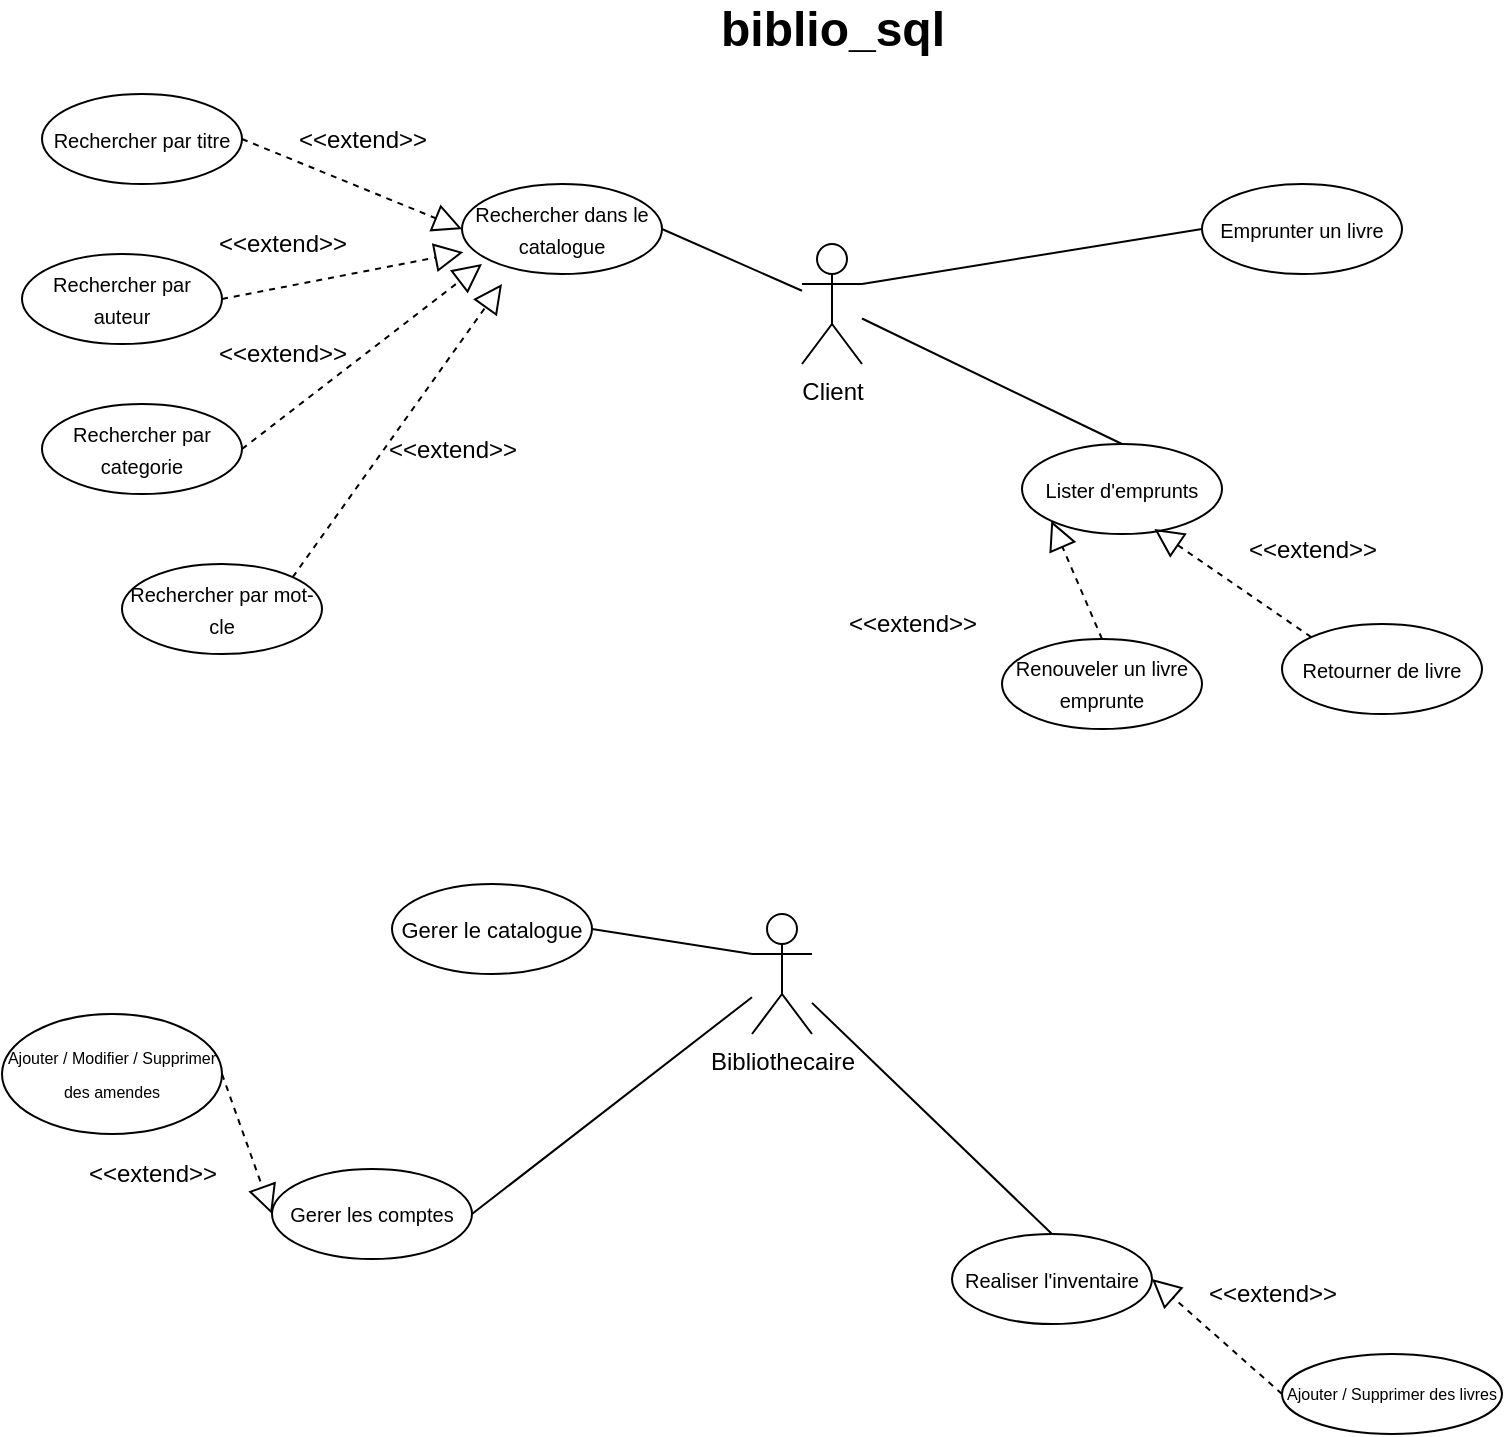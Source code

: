 <mxfile version="24.5.4" type="device" pages="2">
  <diagram name="Use case diagram" id="OhNCSDQHLYnnH9uDNhk3">
    <mxGraphModel dx="1434" dy="754" grid="1" gridSize="10" guides="1" tooltips="1" connect="1" arrows="1" fold="1" page="1" pageScale="1" pageWidth="850" pageHeight="1100" math="0" shadow="0">
      <root>
        <mxCell id="0" />
        <mxCell id="1" parent="0" />
        <mxCell id="M37s1AOFD8zu-sXZ5Seb-1" value="Client" style="shape=umlActor;verticalLabelPosition=bottom;verticalAlign=top;html=1;" parent="1" vertex="1">
          <mxGeometry x="420" y="130" width="30" height="60" as="geometry" />
        </mxCell>
        <mxCell id="M37s1AOFD8zu-sXZ5Seb-2" value="Bibliothecaire" style="shape=umlActor;verticalLabelPosition=bottom;verticalAlign=top;html=1;" parent="1" vertex="1">
          <mxGeometry x="395" y="465" width="30" height="60" as="geometry" />
        </mxCell>
        <mxCell id="M37s1AOFD8zu-sXZ5Seb-3" value="biblio_sql" style="text;align=center;fontStyle=1;verticalAlign=middle;spacingLeft=3;spacingRight=3;strokeColor=none;rotatable=0;points=[[0,0.5],[1,0.5]];portConstraint=eastwest;html=1;fontSize=24;" parent="1" vertex="1">
          <mxGeometry x="367.5" y="10" width="135" height="26" as="geometry" />
        </mxCell>
        <mxCell id="M37s1AOFD8zu-sXZ5Seb-16" value="&lt;p style=&quot;line-height: 120%;&quot;&gt;&lt;font style=&quot;font-size: 10px;&quot;&gt;Gerer les comptes&lt;/font&gt;&lt;/p&gt;" style="ellipse;whiteSpace=wrap;html=1;" parent="1" vertex="1">
          <mxGeometry x="155" y="592.5" width="100" height="45" as="geometry" />
        </mxCell>
        <mxCell id="M37s1AOFD8zu-sXZ5Seb-23" value="&lt;p style=&quot;line-height: 120%;&quot;&gt;&lt;font style=&quot;font-size: 10px;&quot;&gt;Rechercher dans le catalogue&lt;/font&gt;&lt;/p&gt;" style="ellipse;whiteSpace=wrap;html=1;" parent="1" vertex="1">
          <mxGeometry x="250" y="100" width="100" height="45" as="geometry" />
        </mxCell>
        <mxCell id="M37s1AOFD8zu-sXZ5Seb-27" value="&lt;p style=&quot;line-height: 120%;&quot;&gt;&lt;span style=&quot;font-size: 11px;&quot;&gt;Gerer le catalogue&lt;/span&gt;&lt;/p&gt;" style="ellipse;whiteSpace=wrap;html=1;" parent="1" vertex="1">
          <mxGeometry x="215" y="450" width="100" height="45" as="geometry" />
        </mxCell>
        <mxCell id="M37s1AOFD8zu-sXZ5Seb-29" value="&lt;p style=&quot;line-height: 120%;&quot;&gt;&lt;font style=&quot;font-size: 10px;&quot;&gt;Realiser l&#39;inventaire&lt;/font&gt;&lt;/p&gt;" style="ellipse;whiteSpace=wrap;html=1;" parent="1" vertex="1">
          <mxGeometry x="495" y="625" width="100" height="45" as="geometry" />
        </mxCell>
        <mxCell id="M37s1AOFD8zu-sXZ5Seb-30" value="" style="endArrow=none;html=1;rounded=0;exitX=1;exitY=0.5;exitDx=0;exitDy=0;" parent="1" source="M37s1AOFD8zu-sXZ5Seb-23" target="M37s1AOFD8zu-sXZ5Seb-1" edge="1">
          <mxGeometry width="50" height="50" relative="1" as="geometry">
            <mxPoint x="260" y="300" as="sourcePoint" />
            <mxPoint x="310" y="250" as="targetPoint" />
          </mxGeometry>
        </mxCell>
        <mxCell id="M37s1AOFD8zu-sXZ5Seb-33" value="" style="endArrow=none;html=1;rounded=0;entryX=0;entryY=0.333;entryDx=0;entryDy=0;entryPerimeter=0;exitX=1;exitY=0.5;exitDx=0;exitDy=0;" parent="1" source="M37s1AOFD8zu-sXZ5Seb-27" target="M37s1AOFD8zu-sXZ5Seb-2" edge="1">
          <mxGeometry width="50" height="50" relative="1" as="geometry">
            <mxPoint x="375" y="575" as="sourcePoint" />
            <mxPoint x="425" y="525" as="targetPoint" />
          </mxGeometry>
        </mxCell>
        <mxCell id="M37s1AOFD8zu-sXZ5Seb-35" value="" style="endArrow=none;html=1;rounded=0;exitX=1;exitY=0.5;exitDx=0;exitDy=0;" parent="1" source="M37s1AOFD8zu-sXZ5Seb-16" target="M37s1AOFD8zu-sXZ5Seb-2" edge="1">
          <mxGeometry width="50" height="50" relative="1" as="geometry">
            <mxPoint x="375" y="575" as="sourcePoint" />
            <mxPoint x="425" y="525" as="targetPoint" />
          </mxGeometry>
        </mxCell>
        <mxCell id="M37s1AOFD8zu-sXZ5Seb-36" value="" style="endArrow=none;html=1;rounded=0;exitX=0.5;exitY=0;exitDx=0;exitDy=0;" parent="1" source="M37s1AOFD8zu-sXZ5Seb-29" target="M37s1AOFD8zu-sXZ5Seb-2" edge="1">
          <mxGeometry width="50" height="50" relative="1" as="geometry">
            <mxPoint x="375" y="575" as="sourcePoint" />
            <mxPoint x="425" y="525" as="targetPoint" />
          </mxGeometry>
        </mxCell>
        <mxCell id="M37s1AOFD8zu-sXZ5Seb-37" value="&lt;p style=&quot;line-height: 120%;&quot;&gt;&lt;font style=&quot;font-size: 10px;&quot;&gt;Rechercher par titre&lt;/font&gt;&lt;/p&gt;" style="ellipse;whiteSpace=wrap;html=1;" parent="1" vertex="1">
          <mxGeometry x="40" y="55" width="100" height="45" as="geometry" />
        </mxCell>
        <mxCell id="M37s1AOFD8zu-sXZ5Seb-39" value="&lt;p style=&quot;line-height: 120%;&quot;&gt;&lt;font style=&quot;font-size: 10px;&quot;&gt;Rechercher par auteur&lt;/font&gt;&lt;/p&gt;" style="ellipse;whiteSpace=wrap;html=1;" parent="1" vertex="1">
          <mxGeometry x="30" y="135" width="100" height="45" as="geometry" />
        </mxCell>
        <mxCell id="M37s1AOFD8zu-sXZ5Seb-40" value="&lt;p style=&quot;line-height: 120%;&quot;&gt;&lt;font style=&quot;font-size: 10px;&quot;&gt;Rechercher par categorie&lt;/font&gt;&lt;/p&gt;" style="ellipse;whiteSpace=wrap;html=1;" parent="1" vertex="1">
          <mxGeometry x="40" y="210" width="100" height="45" as="geometry" />
        </mxCell>
        <mxCell id="M37s1AOFD8zu-sXZ5Seb-41" value="&lt;p style=&quot;line-height: 120%;&quot;&gt;&lt;font style=&quot;font-size: 10px;&quot;&gt;Rechercher par mot-cle&lt;/font&gt;&lt;/p&gt;" style="ellipse;whiteSpace=wrap;html=1;" parent="1" vertex="1">
          <mxGeometry x="80" y="290" width="100" height="45" as="geometry" />
        </mxCell>
        <mxCell id="M37s1AOFD8zu-sXZ5Seb-58" value="&lt;p style=&quot;line-height: 120%;&quot;&gt;&lt;font style=&quot;font-size: 8px;&quot;&gt;Ajouter / Modifier / Supprimer des amendes&lt;/font&gt;&lt;/p&gt;" style="ellipse;whiteSpace=wrap;html=1;" parent="1" vertex="1">
          <mxGeometry x="20" y="515" width="110" height="60" as="geometry" />
        </mxCell>
        <mxCell id="M37s1AOFD8zu-sXZ5Seb-63" value="&lt;p style=&quot;line-height: 120%;&quot;&gt;&lt;font style=&quot;font-size: 8px;&quot;&gt;Ajouter / Supprimer des livres&lt;/font&gt;&lt;/p&gt;" style="ellipse;whiteSpace=wrap;html=1;" parent="1" vertex="1">
          <mxGeometry x="660" y="685" width="110" height="40" as="geometry" />
        </mxCell>
        <mxCell id="8JKk3DiIiCOzQtX0Hwrl-1" value="&lt;p style=&quot;line-height: 120%;&quot;&gt;&lt;font style=&quot;font-size: 10px;&quot;&gt;Emprunter un livre&lt;/font&gt;&lt;/p&gt;" style="ellipse;whiteSpace=wrap;html=1;" parent="1" vertex="1">
          <mxGeometry x="620" y="100" width="100" height="45" as="geometry" />
        </mxCell>
        <mxCell id="8JKk3DiIiCOzQtX0Hwrl-2" value="" style="endArrow=none;html=1;rounded=0;entryX=1;entryY=0.333;entryDx=0;entryDy=0;entryPerimeter=0;exitX=0;exitY=0.5;exitDx=0;exitDy=0;" parent="1" source="8JKk3DiIiCOzQtX0Hwrl-1" target="M37s1AOFD8zu-sXZ5Seb-1" edge="1">
          <mxGeometry width="50" height="50" relative="1" as="geometry">
            <mxPoint x="360" y="330" as="sourcePoint" />
            <mxPoint x="410" y="280" as="targetPoint" />
          </mxGeometry>
        </mxCell>
        <mxCell id="UAiWOObipPVwaBJdHxPO-1" value="&lt;p style=&quot;line-height: 120%;&quot;&gt;&lt;font style=&quot;font-size: 10px;&quot;&gt;Lister d&#39;emprunts&lt;/font&gt;&lt;/p&gt;" style="ellipse;whiteSpace=wrap;html=1;" parent="1" vertex="1">
          <mxGeometry x="530" y="230" width="100" height="45" as="geometry" />
        </mxCell>
        <mxCell id="UAiWOObipPVwaBJdHxPO-2" value="&lt;p style=&quot;line-height: 120%;&quot;&gt;&lt;font style=&quot;font-size: 10px;&quot;&gt;Retourner de livre&lt;/font&gt;&lt;/p&gt;" style="ellipse;whiteSpace=wrap;html=1;" parent="1" vertex="1">
          <mxGeometry x="660" y="320" width="100" height="45" as="geometry" />
        </mxCell>
        <mxCell id="UAiWOObipPVwaBJdHxPO-3" value="&lt;p style=&quot;line-height: 120%;&quot;&gt;&lt;font style=&quot;font-size: 10px;&quot;&gt;Renouveler un livre emprunte&lt;/font&gt;&lt;/p&gt;" style="ellipse;whiteSpace=wrap;html=1;" parent="1" vertex="1">
          <mxGeometry x="520" y="327.5" width="100" height="45" as="geometry" />
        </mxCell>
        <mxCell id="UAiWOObipPVwaBJdHxPO-4" value="" style="endArrow=none;html=1;rounded=0;exitX=0.5;exitY=0;exitDx=0;exitDy=0;" parent="1" source="UAiWOObipPVwaBJdHxPO-1" target="M37s1AOFD8zu-sXZ5Seb-1" edge="1">
          <mxGeometry width="50" height="50" relative="1" as="geometry">
            <mxPoint x="520" y="420" as="sourcePoint" />
            <mxPoint x="570" y="370" as="targetPoint" />
          </mxGeometry>
        </mxCell>
        <mxCell id="UAiWOObipPVwaBJdHxPO-7" value="&amp;lt;&amp;lt;extend&amp;gt;&amp;gt;" style="text;html=1;align=center;verticalAlign=middle;resizable=0;points=[];autosize=1;strokeColor=none;fillColor=none;" parent="1" vertex="1">
          <mxGeometry x="155" y="62.5" width="90" height="30" as="geometry" />
        </mxCell>
        <mxCell id="UAiWOObipPVwaBJdHxPO-8" value="&amp;lt;&amp;lt;extend&amp;gt;&amp;gt;" style="text;html=1;align=center;verticalAlign=middle;resizable=0;points=[];autosize=1;strokeColor=none;fillColor=none;" parent="1" vertex="1">
          <mxGeometry x="115" y="115" width="90" height="30" as="geometry" />
        </mxCell>
        <mxCell id="UAiWOObipPVwaBJdHxPO-9" value="&amp;lt;&amp;lt;extend&amp;gt;&amp;gt;" style="text;html=1;align=center;verticalAlign=middle;resizable=0;points=[];autosize=1;strokeColor=none;fillColor=none;" parent="1" vertex="1">
          <mxGeometry x="115" y="170" width="90" height="30" as="geometry" />
        </mxCell>
        <mxCell id="UAiWOObipPVwaBJdHxPO-10" value="&amp;lt;&amp;lt;extend&amp;gt;&amp;gt;" style="text;html=1;align=center;verticalAlign=middle;resizable=0;points=[];autosize=1;strokeColor=none;fillColor=none;" parent="1" vertex="1">
          <mxGeometry x="200" y="217.5" width="90" height="30" as="geometry" />
        </mxCell>
        <mxCell id="UAiWOObipPVwaBJdHxPO-13" value="&amp;lt;&amp;lt;extend&amp;gt;&amp;gt;" style="text;html=1;align=center;verticalAlign=middle;resizable=0;points=[];autosize=1;strokeColor=none;fillColor=none;" parent="1" vertex="1">
          <mxGeometry x="430" y="305" width="90" height="30" as="geometry" />
        </mxCell>
        <mxCell id="UAiWOObipPVwaBJdHxPO-14" value="&amp;lt;&amp;lt;extend&amp;gt;&amp;gt;" style="text;html=1;align=center;verticalAlign=middle;resizable=0;points=[];autosize=1;strokeColor=none;fillColor=none;" parent="1" vertex="1">
          <mxGeometry x="630" y="267.5" width="90" height="30" as="geometry" />
        </mxCell>
        <mxCell id="UAiWOObipPVwaBJdHxPO-15" value="&amp;lt;&amp;lt;extend&amp;gt;&amp;gt;" style="text;html=1;align=center;verticalAlign=middle;resizable=0;points=[];autosize=1;strokeColor=none;fillColor=none;" parent="1" vertex="1">
          <mxGeometry x="50" y="580" width="90" height="30" as="geometry" />
        </mxCell>
        <mxCell id="elk3Ff7KobQ0a-YA_Pu7-1" value="" style="endArrow=block;dashed=1;endFill=0;endSize=12;html=1;rounded=0;entryX=0;entryY=0.5;entryDx=0;entryDy=0;exitX=1;exitY=0.5;exitDx=0;exitDy=0;" parent="1" source="M37s1AOFD8zu-sXZ5Seb-37" target="M37s1AOFD8zu-sXZ5Seb-23" edge="1">
          <mxGeometry width="160" relative="1" as="geometry">
            <mxPoint x="460" y="260" as="sourcePoint" />
            <mxPoint x="620" y="260" as="targetPoint" />
          </mxGeometry>
        </mxCell>
        <mxCell id="elk3Ff7KobQ0a-YA_Pu7-2" value="" style="endArrow=block;dashed=1;endFill=0;endSize=12;html=1;rounded=0;entryX=0.007;entryY=0.757;entryDx=0;entryDy=0;exitX=1;exitY=0.5;exitDx=0;exitDy=0;entryPerimeter=0;" parent="1" source="M37s1AOFD8zu-sXZ5Seb-39" target="M37s1AOFD8zu-sXZ5Seb-23" edge="1">
          <mxGeometry width="160" relative="1" as="geometry">
            <mxPoint x="150" y="88" as="sourcePoint" />
            <mxPoint x="260" y="133" as="targetPoint" />
          </mxGeometry>
        </mxCell>
        <mxCell id="elk3Ff7KobQ0a-YA_Pu7-3" value="" style="endArrow=block;dashed=1;endFill=0;endSize=12;html=1;rounded=0;exitX=1;exitY=0.5;exitDx=0;exitDy=0;" parent="1" source="M37s1AOFD8zu-sXZ5Seb-40" edge="1">
          <mxGeometry width="160" relative="1" as="geometry">
            <mxPoint x="160" y="98" as="sourcePoint" />
            <mxPoint x="260" y="140" as="targetPoint" />
          </mxGeometry>
        </mxCell>
        <mxCell id="elk3Ff7KobQ0a-YA_Pu7-4" value="" style="endArrow=block;dashed=1;endFill=0;endSize=12;html=1;rounded=0;exitX=1;exitY=0;exitDx=0;exitDy=0;" parent="1" source="M37s1AOFD8zu-sXZ5Seb-41" edge="1">
          <mxGeometry width="160" relative="1" as="geometry">
            <mxPoint x="170" y="108" as="sourcePoint" />
            <mxPoint x="270" y="150" as="targetPoint" />
          </mxGeometry>
        </mxCell>
        <mxCell id="elk3Ff7KobQ0a-YA_Pu7-6" value="" style="endArrow=block;dashed=1;endFill=0;endSize=12;html=1;rounded=0;exitX=0.5;exitY=0;exitDx=0;exitDy=0;entryX=0;entryY=1;entryDx=0;entryDy=0;" parent="1" source="UAiWOObipPVwaBJdHxPO-3" target="UAiWOObipPVwaBJdHxPO-1" edge="1">
          <mxGeometry width="160" relative="1" as="geometry">
            <mxPoint x="176" y="307" as="sourcePoint" />
            <mxPoint x="280" y="160" as="targetPoint" />
          </mxGeometry>
        </mxCell>
        <mxCell id="elk3Ff7KobQ0a-YA_Pu7-7" value="" style="endArrow=block;dashed=1;endFill=0;endSize=12;html=1;rounded=0;exitX=0;exitY=0;exitDx=0;exitDy=0;entryX=0.662;entryY=0.945;entryDx=0;entryDy=0;entryPerimeter=0;" parent="1" source="UAiWOObipPVwaBJdHxPO-2" target="UAiWOObipPVwaBJdHxPO-1" edge="1">
          <mxGeometry width="160" relative="1" as="geometry">
            <mxPoint x="355" y="340" as="sourcePoint" />
            <mxPoint x="374" y="303" as="targetPoint" />
          </mxGeometry>
        </mxCell>
        <mxCell id="elk3Ff7KobQ0a-YA_Pu7-12" value="&amp;lt;&amp;lt;extend&amp;gt;&amp;gt;" style="text;html=1;align=center;verticalAlign=middle;resizable=0;points=[];autosize=1;strokeColor=none;fillColor=none;" parent="1" vertex="1">
          <mxGeometry x="610" y="640" width="90" height="30" as="geometry" />
        </mxCell>
        <mxCell id="elk3Ff7KobQ0a-YA_Pu7-13" value="" style="endArrow=block;dashed=1;endFill=0;endSize=12;html=1;rounded=0;exitX=1;exitY=0.5;exitDx=0;exitDy=0;entryX=0;entryY=0.5;entryDx=0;entryDy=0;" parent="1" source="M37s1AOFD8zu-sXZ5Seb-58" target="M37s1AOFD8zu-sXZ5Seb-16" edge="1">
          <mxGeometry width="160" relative="1" as="geometry">
            <mxPoint x="355" y="340" as="sourcePoint" />
            <mxPoint x="374" y="303" as="targetPoint" />
          </mxGeometry>
        </mxCell>
        <mxCell id="elk3Ff7KobQ0a-YA_Pu7-14" value="" style="endArrow=block;dashed=1;endFill=0;endSize=12;html=1;rounded=0;exitX=0;exitY=0.5;exitDx=0;exitDy=0;entryX=1;entryY=0.5;entryDx=0;entryDy=0;" parent="1" source="M37s1AOFD8zu-sXZ5Seb-63" target="M37s1AOFD8zu-sXZ5Seb-29" edge="1">
          <mxGeometry width="160" relative="1" as="geometry">
            <mxPoint x="365" y="350" as="sourcePoint" />
            <mxPoint x="384" y="313" as="targetPoint" />
          </mxGeometry>
        </mxCell>
      </root>
    </mxGraphModel>
  </diagram>
  <diagram id="JkMLlPjpNC1dWV7iHrMA" name="class diagram">
    <mxGraphModel dx="1195" dy="628" grid="1" gridSize="10" guides="1" tooltips="1" connect="1" arrows="1" fold="1" page="1" pageScale="1" pageWidth="850" pageHeight="1100" math="0" shadow="0">
      <root>
        <mxCell id="0" />
        <mxCell id="1" parent="0" />
        <mxCell id="XnOCx9E0qV1pfTVLp4cG-1" value="Utilisateurs" style="swimlane;fontStyle=0;childLayout=stackLayout;horizontal=1;startSize=26;fillColor=none;horizontalStack=0;resizeParent=1;resizeParentMax=0;resizeLast=0;collapsible=1;marginBottom=0;whiteSpace=wrap;html=1;" vertex="1" parent="1">
          <mxGeometry x="40" y="80" width="140" height="234" as="geometry" />
        </mxCell>
        <mxCell id="XnOCx9E0qV1pfTVLp4cG-2" value="+ id: integer" style="text;strokeColor=none;fillColor=none;align=left;verticalAlign=top;spacingLeft=4;spacingRight=4;overflow=hidden;rotatable=0;points=[[0,0.5],[1,0.5]];portConstraint=eastwest;whiteSpace=wrap;html=1;" vertex="1" parent="XnOCx9E0qV1pfTVLp4cG-1">
          <mxGeometry y="26" width="140" height="26" as="geometry" />
        </mxCell>
        <mxCell id="XnOCx9E0qV1pfTVLp4cG-3" value="+ nom: string" style="text;strokeColor=none;fillColor=none;align=left;verticalAlign=top;spacingLeft=4;spacingRight=4;overflow=hidden;rotatable=0;points=[[0,0.5],[1,0.5]];portConstraint=eastwest;whiteSpace=wrap;html=1;" vertex="1" parent="XnOCx9E0qV1pfTVLp4cG-1">
          <mxGeometry y="52" width="140" height="26" as="geometry" />
        </mxCell>
        <mxCell id="q51J7wRBUgZ6wSnu3DP8-2" value="+ prenom: string" style="text;strokeColor=none;fillColor=none;align=left;verticalAlign=top;spacingLeft=4;spacingRight=4;overflow=hidden;rotatable=0;points=[[0,0.5],[1,0.5]];portConstraint=eastwest;whiteSpace=wrap;html=1;" vertex="1" parent="XnOCx9E0qV1pfTVLp4cG-1">
          <mxGeometry y="78" width="140" height="26" as="geometry" />
        </mxCell>
        <mxCell id="XnOCx9E0qV1pfTVLp4cG-4" value="+ adresse: string" style="text;strokeColor=none;fillColor=none;align=left;verticalAlign=top;spacingLeft=4;spacingRight=4;overflow=hidden;rotatable=0;points=[[0,0.5],[1,0.5]];portConstraint=eastwest;whiteSpace=wrap;html=1;" vertex="1" parent="XnOCx9E0qV1pfTVLp4cG-1">
          <mxGeometry y="104" width="140" height="26" as="geometry" />
        </mxCell>
        <mxCell id="q51J7wRBUgZ6wSnu3DP8-4" value="+ num_tel: string" style="text;strokeColor=none;fillColor=none;align=left;verticalAlign=top;spacingLeft=4;spacingRight=4;overflow=hidden;rotatable=0;points=[[0,0.5],[1,0.5]];portConstraint=eastwest;whiteSpace=wrap;html=1;" vertex="1" parent="XnOCx9E0qV1pfTVLp4cG-1">
          <mxGeometry y="130" width="140" height="26" as="geometry" />
        </mxCell>
        <mxCell id="q51J7wRBUgZ6wSnu3DP8-3" value="+ email: string" style="text;strokeColor=none;fillColor=none;align=left;verticalAlign=top;spacingLeft=4;spacingRight=4;overflow=hidden;rotatable=0;points=[[0,0.5],[1,0.5]];portConstraint=eastwest;whiteSpace=wrap;html=1;" vertex="1" parent="XnOCx9E0qV1pfTVLp4cG-1">
          <mxGeometry y="156" width="140" height="26" as="geometry" />
        </mxCell>
        <mxCell id="oWGBdtf5g42bduM0TvFS-1" value="+ amendes: float" style="text;strokeColor=none;fillColor=none;align=left;verticalAlign=top;spacingLeft=4;spacingRight=4;overflow=hidden;rotatable=0;points=[[0,0.5],[1,0.5]];portConstraint=eastwest;whiteSpace=wrap;html=1;" vertex="1" parent="XnOCx9E0qV1pfTVLp4cG-1">
          <mxGeometry y="182" width="140" height="26" as="geometry" />
        </mxCell>
        <mxCell id="q51J7wRBUgZ6wSnu3DP8-5" value="+ niveau_acces: integer" style="text;strokeColor=none;fillColor=none;align=left;verticalAlign=top;spacingLeft=4;spacingRight=4;overflow=hidden;rotatable=0;points=[[0,0.5],[1,0.5]];portConstraint=eastwest;whiteSpace=wrap;html=1;" vertex="1" parent="XnOCx9E0qV1pfTVLp4cG-1">
          <mxGeometry y="208" width="140" height="26" as="geometry" />
        </mxCell>
        <mxCell id="uhXknt5b9AktqNKuw52w-1" value="biblio_sql" style="text;align=center;fontStyle=1;verticalAlign=middle;spacingLeft=3;spacingRight=3;strokeColor=none;rotatable=0;points=[[0,0.5],[1,0.5]];portConstraint=eastwest;html=1;fontSize=24;" vertex="1" parent="1">
          <mxGeometry x="358" y="10" width="135" height="26" as="geometry" />
        </mxCell>
        <mxCell id="P8A5ivdRtdFnsAfrMKkJ-1" value="Livres" style="swimlane;fontStyle=0;childLayout=stackLayout;horizontal=1;startSize=26;fillColor=none;horizontalStack=0;resizeParent=1;resizeParentMax=0;resizeLast=0;collapsible=1;marginBottom=0;whiteSpace=wrap;html=1;" vertex="1" parent="1">
          <mxGeometry x="40" y="340" width="140" height="156" as="geometry" />
        </mxCell>
        <mxCell id="P8A5ivdRtdFnsAfrMKkJ-2" value="+ id: integer" style="text;strokeColor=none;fillColor=none;align=left;verticalAlign=top;spacingLeft=4;spacingRight=4;overflow=hidden;rotatable=0;points=[[0,0.5],[1,0.5]];portConstraint=eastwest;whiteSpace=wrap;html=1;" vertex="1" parent="P8A5ivdRtdFnsAfrMKkJ-1">
          <mxGeometry y="26" width="140" height="26" as="geometry" />
        </mxCell>
        <mxCell id="P8A5ivdRtdFnsAfrMKkJ-3" value="+ titre: string" style="text;strokeColor=none;fillColor=none;align=left;verticalAlign=top;spacingLeft=4;spacingRight=4;overflow=hidden;rotatable=0;points=[[0,0.5],[1,0.5]];portConstraint=eastwest;whiteSpace=wrap;html=1;" vertex="1" parent="P8A5ivdRtdFnsAfrMKkJ-1">
          <mxGeometry y="52" width="140" height="26" as="geometry" />
        </mxCell>
        <mxCell id="P8A5ivdRtdFnsAfrMKkJ-4" value="+ auteur: string" style="text;strokeColor=none;fillColor=none;align=left;verticalAlign=top;spacingLeft=4;spacingRight=4;overflow=hidden;rotatable=0;points=[[0,0.5],[1,0.5]];portConstraint=eastwest;whiteSpace=wrap;html=1;" vertex="1" parent="P8A5ivdRtdFnsAfrMKkJ-1">
          <mxGeometry y="78" width="140" height="26" as="geometry" />
        </mxCell>
        <mxCell id="q51J7wRBUgZ6wSnu3DP8-6" value="+ categorie: string" style="text;strokeColor=none;fillColor=none;align=left;verticalAlign=top;spacingLeft=4;spacingRight=4;overflow=hidden;rotatable=0;points=[[0,0.5],[1,0.5]];portConstraint=eastwest;whiteSpace=wrap;html=1;" vertex="1" parent="P8A5ivdRtdFnsAfrMKkJ-1">
          <mxGeometry y="104" width="140" height="26" as="geometry" />
        </mxCell>
        <mxCell id="oWGBdtf5g42bduM0TvFS-3" value="+ dispo: boolean" style="text;strokeColor=none;fillColor=none;align=left;verticalAlign=top;spacingLeft=4;spacingRight=4;overflow=hidden;rotatable=0;points=[[0,0.5],[1,0.5]];portConstraint=eastwest;whiteSpace=wrap;html=1;" vertex="1" parent="P8A5ivdRtdFnsAfrMKkJ-1">
          <mxGeometry y="130" width="140" height="26" as="geometry" />
        </mxCell>
        <mxCell id="kMvCFthPx--isn0tTDqX-2" value="Emprunts" style="swimlane;fontStyle=0;childLayout=stackLayout;horizontal=1;startSize=26;fillColor=none;horizontalStack=0;resizeParent=1;resizeParentMax=0;resizeLast=0;collapsible=1;marginBottom=0;whiteSpace=wrap;html=1;" vertex="1" parent="1">
          <mxGeometry x="353" y="80" width="140" height="208" as="geometry" />
        </mxCell>
        <mxCell id="kMvCFthPx--isn0tTDqX-3" value="+ id: integer" style="text;strokeColor=none;fillColor=none;align=left;verticalAlign=top;spacingLeft=4;spacingRight=4;overflow=hidden;rotatable=0;points=[[0,0.5],[1,0.5]];portConstraint=eastwest;whiteSpace=wrap;html=1;" vertex="1" parent="kMvCFthPx--isn0tTDqX-2">
          <mxGeometry y="26" width="140" height="26" as="geometry" />
        </mxCell>
        <mxCell id="kMvCFthPx--isn0tTDqX-4" value="+ util_id: integer" style="text;strokeColor=none;fillColor=none;align=left;verticalAlign=top;spacingLeft=4;spacingRight=4;overflow=hidden;rotatable=0;points=[[0,0.5],[1,0.5]];portConstraint=eastwest;whiteSpace=wrap;html=1;" vertex="1" parent="kMvCFthPx--isn0tTDqX-2">
          <mxGeometry y="52" width="140" height="26" as="geometry" />
        </mxCell>
        <mxCell id="kMvCFthPx--isn0tTDqX-5" value="+ livre_id: integer" style="text;strokeColor=none;fillColor=none;align=left;verticalAlign=top;spacingLeft=4;spacingRight=4;overflow=hidden;rotatable=0;points=[[0,0.5],[1,0.5]];portConstraint=eastwest;whiteSpace=wrap;html=1;" vertex="1" parent="kMvCFthPx--isn0tTDqX-2">
          <mxGeometry y="78" width="140" height="26" as="geometry" />
        </mxCell>
        <mxCell id="r0veMrJF00gJwZD0ox7F-1" value="+ retour: boolean" style="text;strokeColor=none;fillColor=none;align=left;verticalAlign=top;spacingLeft=4;spacingRight=4;overflow=hidden;rotatable=0;points=[[0,0.5],[1,0.5]];portConstraint=eastwest;whiteSpace=wrap;html=1;" vertex="1" parent="kMvCFthPx--isn0tTDqX-2">
          <mxGeometry y="104" width="140" height="26" as="geometry" />
        </mxCell>
        <mxCell id="r0veMrJF00gJwZD0ox7F-2" value="+ date_emp: Date" style="text;strokeColor=none;fillColor=none;align=left;verticalAlign=top;spacingLeft=4;spacingRight=4;overflow=hidden;rotatable=0;points=[[0,0.5],[1,0.5]];portConstraint=eastwest;whiteSpace=wrap;html=1;" vertex="1" parent="kMvCFthPx--isn0tTDqX-2">
          <mxGeometry y="130" width="140" height="26" as="geometry" />
        </mxCell>
        <mxCell id="r0veMrJF00gJwZD0ox7F-3" value="+ delai_de_pret: Date" style="text;strokeColor=none;fillColor=none;align=left;verticalAlign=top;spacingLeft=4;spacingRight=4;overflow=hidden;rotatable=0;points=[[0,0.5],[1,0.5]];portConstraint=eastwest;whiteSpace=wrap;html=1;" vertex="1" parent="kMvCFthPx--isn0tTDqX-2">
          <mxGeometry y="156" width="140" height="26" as="geometry" />
        </mxCell>
        <mxCell id="oWGBdtf5g42bduM0TvFS-2" value="+ amende: float" style="text;strokeColor=none;fillColor=none;align=left;verticalAlign=top;spacingLeft=4;spacingRight=4;overflow=hidden;rotatable=0;points=[[0,0.5],[1,0.5]];portConstraint=eastwest;whiteSpace=wrap;html=1;" vertex="1" parent="kMvCFthPx--isn0tTDqX-2">
          <mxGeometry y="182" width="140" height="26" as="geometry" />
        </mxCell>
        <mxCell id="q51J7wRBUgZ6wSnu3DP8-7" value="Categories" style="swimlane;fontStyle=0;childLayout=stackLayout;horizontal=1;startSize=26;fillColor=none;horizontalStack=0;resizeParent=1;resizeParentMax=0;resizeLast=0;collapsible=1;marginBottom=0;whiteSpace=wrap;html=1;" vertex="1" parent="1">
          <mxGeometry x="40" y="530" width="140" height="78" as="geometry" />
        </mxCell>
        <mxCell id="q51J7wRBUgZ6wSnu3DP8-8" value="+ id: integer" style="text;strokeColor=none;fillColor=none;align=left;verticalAlign=top;spacingLeft=4;spacingRight=4;overflow=hidden;rotatable=0;points=[[0,0.5],[1,0.5]];portConstraint=eastwest;whiteSpace=wrap;html=1;" vertex="1" parent="q51J7wRBUgZ6wSnu3DP8-7">
          <mxGeometry y="26" width="140" height="26" as="geometry" />
        </mxCell>
        <mxCell id="q51J7wRBUgZ6wSnu3DP8-9" value="+ nom: string" style="text;strokeColor=none;fillColor=none;align=left;verticalAlign=top;spacingLeft=4;spacingRight=4;overflow=hidden;rotatable=0;points=[[0,0.5],[1,0.5]];portConstraint=eastwest;whiteSpace=wrap;html=1;" vertex="1" parent="q51J7wRBUgZ6wSnu3DP8-7">
          <mxGeometry y="52" width="140" height="26" as="geometry" />
        </mxCell>
        <mxCell id="HENxAe_rGt4WgqLwREQP-1" value="Cat_Livres" style="swimlane;fontStyle=0;childLayout=stackLayout;horizontal=1;startSize=26;fillColor=none;horizontalStack=0;resizeParent=1;resizeParentMax=0;resizeLast=0;collapsible=1;marginBottom=0;whiteSpace=wrap;html=1;" vertex="1" parent="1">
          <mxGeometry x="355" y="340" width="140" height="104" as="geometry" />
        </mxCell>
        <mxCell id="HENxAe_rGt4WgqLwREQP-2" value="+ id: integer" style="text;strokeColor=none;fillColor=none;align=left;verticalAlign=top;spacingLeft=4;spacingRight=4;overflow=hidden;rotatable=0;points=[[0,0.5],[1,0.5]];portConstraint=eastwest;whiteSpace=wrap;html=1;" vertex="1" parent="HENxAe_rGt4WgqLwREQP-1">
          <mxGeometry y="26" width="140" height="26" as="geometry" />
        </mxCell>
        <mxCell id="HENxAe_rGt4WgqLwREQP-4" value="+ livre_id: integer" style="text;strokeColor=none;fillColor=none;align=left;verticalAlign=top;spacingLeft=4;spacingRight=4;overflow=hidden;rotatable=0;points=[[0,0.5],[1,0.5]];portConstraint=eastwest;whiteSpace=wrap;html=1;" vertex="1" parent="HENxAe_rGt4WgqLwREQP-1">
          <mxGeometry y="52" width="140" height="26" as="geometry" />
        </mxCell>
        <mxCell id="HENxAe_rGt4WgqLwREQP-3" value="+ cat_id: integer" style="text;strokeColor=none;fillColor=none;align=left;verticalAlign=top;spacingLeft=4;spacingRight=4;overflow=hidden;rotatable=0;points=[[0,0.5],[1,0.5]];portConstraint=eastwest;whiteSpace=wrap;html=1;" vertex="1" parent="HENxAe_rGt4WgqLwREQP-1">
          <mxGeometry y="78" width="140" height="26" as="geometry" />
        </mxCell>
        <mxCell id="VdALimMqcVrZHmn2TmO9-1" value="" style="edgeStyle=entityRelationEdgeStyle;fontSize=12;html=1;endArrow=ERoneToMany;rounded=0;exitX=1;exitY=0.5;exitDx=0;exitDy=0;entryX=0;entryY=0.5;entryDx=0;entryDy=0;" edge="1" parent="1" source="XnOCx9E0qV1pfTVLp4cG-2" target="kMvCFthPx--isn0tTDqX-4">
          <mxGeometry width="100" height="100" relative="1" as="geometry">
            <mxPoint x="440" y="320" as="sourcePoint" />
            <mxPoint x="540" y="220" as="targetPoint" />
          </mxGeometry>
        </mxCell>
        <mxCell id="VdALimMqcVrZHmn2TmO9-5" value="" style="edgeStyle=entityRelationEdgeStyle;fontSize=12;html=1;endArrow=ERoneToMany;rounded=0;exitX=1.009;exitY=0.324;exitDx=0;exitDy=0;entryX=0;entryY=0.5;entryDx=0;entryDy=0;exitPerimeter=0;" edge="1" parent="1" source="P8A5ivdRtdFnsAfrMKkJ-2" target="kMvCFthPx--isn0tTDqX-5">
          <mxGeometry width="100" height="100" relative="1" as="geometry">
            <mxPoint x="190" y="139" as="sourcePoint" />
            <mxPoint x="363" y="155" as="targetPoint" />
          </mxGeometry>
        </mxCell>
        <mxCell id="VdALimMqcVrZHmn2TmO9-9" value="" style="edgeStyle=entityRelationEdgeStyle;fontSize=12;html=1;endArrow=ERoneToMany;rounded=0;entryX=0;entryY=0.5;entryDx=0;entryDy=0;exitX=1.009;exitY=0.852;exitDx=0;exitDy=0;exitPerimeter=0;" edge="1" parent="1" source="P8A5ivdRtdFnsAfrMKkJ-2" target="HENxAe_rGt4WgqLwREQP-4">
          <mxGeometry width="100" height="100" relative="1" as="geometry">
            <mxPoint x="220" y="400" as="sourcePoint" />
            <mxPoint x="540" y="340" as="targetPoint" />
          </mxGeometry>
        </mxCell>
        <mxCell id="VdALimMqcVrZHmn2TmO9-10" value="" style="edgeStyle=entityRelationEdgeStyle;fontSize=12;html=1;endArrow=ERoneToMany;rounded=0;exitX=1;exitY=0.5;exitDx=0;exitDy=0;entryX=0;entryY=0.5;entryDx=0;entryDy=0;" edge="1" parent="1" source="q51J7wRBUgZ6wSnu3DP8-8" target="HENxAe_rGt4WgqLwREQP-3">
          <mxGeometry width="100" height="100" relative="1" as="geometry">
            <mxPoint x="440" y="440" as="sourcePoint" />
            <mxPoint x="540" y="340" as="targetPoint" />
          </mxGeometry>
        </mxCell>
        <mxCell id="SrA8BbkWBy5E8SULy6uU-1" value="" style="edgeStyle=entityRelationEdgeStyle;fontSize=12;html=1;endArrow=ERoneToMany;rounded=0;exitX=0;exitY=0.5;exitDx=0;exitDy=0;entryX=1.007;entryY=0.867;entryDx=0;entryDy=0;entryPerimeter=0;" edge="1" parent="1" source="HENxAe_rGt4WgqLwREQP-4" target="P8A5ivdRtdFnsAfrMKkJ-2">
          <mxGeometry width="100" height="100" relative="1" as="geometry">
            <mxPoint x="360" y="638" as="sourcePoint" />
            <mxPoint x="535" y="500" as="targetPoint" />
          </mxGeometry>
        </mxCell>
        <mxCell id="SrA8BbkWBy5E8SULy6uU-2" value="" style="edgeStyle=entityRelationEdgeStyle;fontSize=12;html=1;endArrow=ERoneToMany;rounded=0;exitX=0;exitY=0.5;exitDx=0;exitDy=0;entryX=1;entryY=0.5;entryDx=0;entryDy=0;" edge="1" parent="1" source="HENxAe_rGt4WgqLwREQP-3" target="q51J7wRBUgZ6wSnu3DP8-8">
          <mxGeometry width="100" height="100" relative="1" as="geometry">
            <mxPoint x="190" y="579" as="sourcePoint" />
            <mxPoint x="300" y="530" as="targetPoint" />
          </mxGeometry>
        </mxCell>
      </root>
    </mxGraphModel>
  </diagram>
</mxfile>
